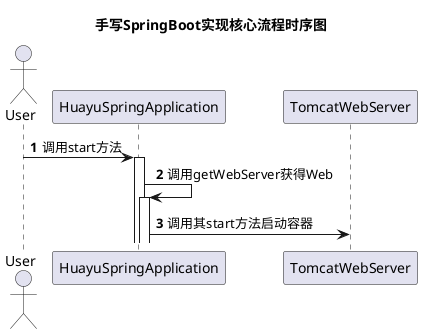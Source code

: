 @startuml
title 手写SpringBoot实现核心流程时序图

actor User as user

actor User as user
participant HuayuSpringApplication
participant TomcatWebServer

autonumber
user -> HuayuSpringApplication : 调用start方法
activate HuayuSpringApplication
HuayuSpringApplication -> HuayuSpringApplication :调用getWebServer获得Web
activate HuayuSpringApplication
HuayuSpringApplication->TomcatWebServer:调用其start方法启动容器
@enduml